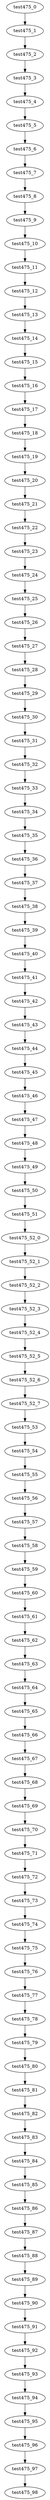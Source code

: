 digraph G {
test475_0->test475_1;
test475_1->test475_2;
test475_2->test475_3;
test475_3->test475_4;
test475_4->test475_5;
test475_5->test475_6;
test475_6->test475_7;
test475_7->test475_8;
test475_8->test475_9;
test475_9->test475_10;
test475_10->test475_11;
test475_11->test475_12;
test475_12->test475_13;
test475_13->test475_14;
test475_14->test475_15;
test475_15->test475_16;
test475_16->test475_17;
test475_17->test475_18;
test475_18->test475_19;
test475_19->test475_20;
test475_20->test475_21;
test475_21->test475_22;
test475_22->test475_23;
test475_23->test475_24;
test475_24->test475_25;
test475_25->test475_26;
test475_26->test475_27;
test475_27->test475_28;
test475_28->test475_29;
test475_29->test475_30;
test475_30->test475_31;
test475_31->test475_32;
test475_32->test475_33;
test475_33->test475_34;
test475_34->test475_35;
test475_35->test475_36;
test475_36->test475_37;
test475_37->test475_38;
test475_38->test475_39;
test475_39->test475_40;
test475_40->test475_41;
test475_41->test475_42;
test475_42->test475_43;
test475_43->test475_44;
test475_44->test475_45;
test475_45->test475_46;
test475_46->test475_47;
test475_47->test475_48;
test475_48->test475_49;
test475_49->test475_50;
test475_50->test475_51;
test475_51->test475_52_0;
test475_52_0->test475_52_1;
test475_52_1->test475_52_2;
test475_52_2->test475_52_3;
test475_52_3->test475_52_4;
test475_52_4->test475_52_5;
test475_52_5->test475_52_6;
test475_52_6->test475_52_7;
test475_52_7->test475_53;
test475_53->test475_54;
test475_54->test475_55;
test475_55->test475_56;
test475_56->test475_57;
test475_57->test475_58;
test475_58->test475_59;
test475_59->test475_60;
test475_60->test475_61;
test475_61->test475_62;
test475_62->test475_63;
test475_63->test475_64;
test475_64->test475_65;
test475_65->test475_66;
test475_66->test475_67;
test475_67->test475_68;
test475_68->test475_69;
test475_69->test475_70;
test475_70->test475_71;
test475_71->test475_72;
test475_72->test475_73;
test475_73->test475_74;
test475_74->test475_75;
test475_75->test475_76;
test475_76->test475_77;
test475_77->test475_78;
test475_78->test475_79;
test475_79->test475_80;
test475_80->test475_81;
test475_81->test475_82;
test475_82->test475_83;
test475_83->test475_84;
test475_84->test475_85;
test475_85->test475_86;
test475_86->test475_87;
test475_87->test475_88;
test475_88->test475_89;
test475_89->test475_90;
test475_90->test475_91;
test475_91->test475_92;
test475_92->test475_93;
test475_93->test475_94;
test475_94->test475_95;
test475_95->test475_96;
test475_96->test475_97;
test475_97->test475_98;

}
